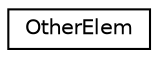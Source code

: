 digraph G
{
  edge [fontname="Helvetica",fontsize="10",labelfontname="Helvetica",labelfontsize="10"];
  node [fontname="Helvetica",fontsize="10",shape=record];
  rankdir=LR;
  Node1 [label="OtherElem",height=0.2,width=0.4,color="black", fillcolor="white", style="filled",URL="$d4/dfd/structOtherElem.html"];
}
